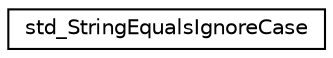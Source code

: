 digraph "Graphical Class Hierarchy"
{
  edge [fontname="Helvetica",fontsize="10",labelfontname="Helvetica",labelfontsize="10"];
  node [fontname="Helvetica",fontsize="10",shape=record];
  rankdir="LR";
  Node0 [label="std_StringEqualsIgnoreCase",height=0.2,width=0.4,color="black", fillcolor="white", style="filled",URL="$structaworx_1_1lib_1_1strings_1_1util_1_1std__StringEqualsIgnoreCase.html"];
}
